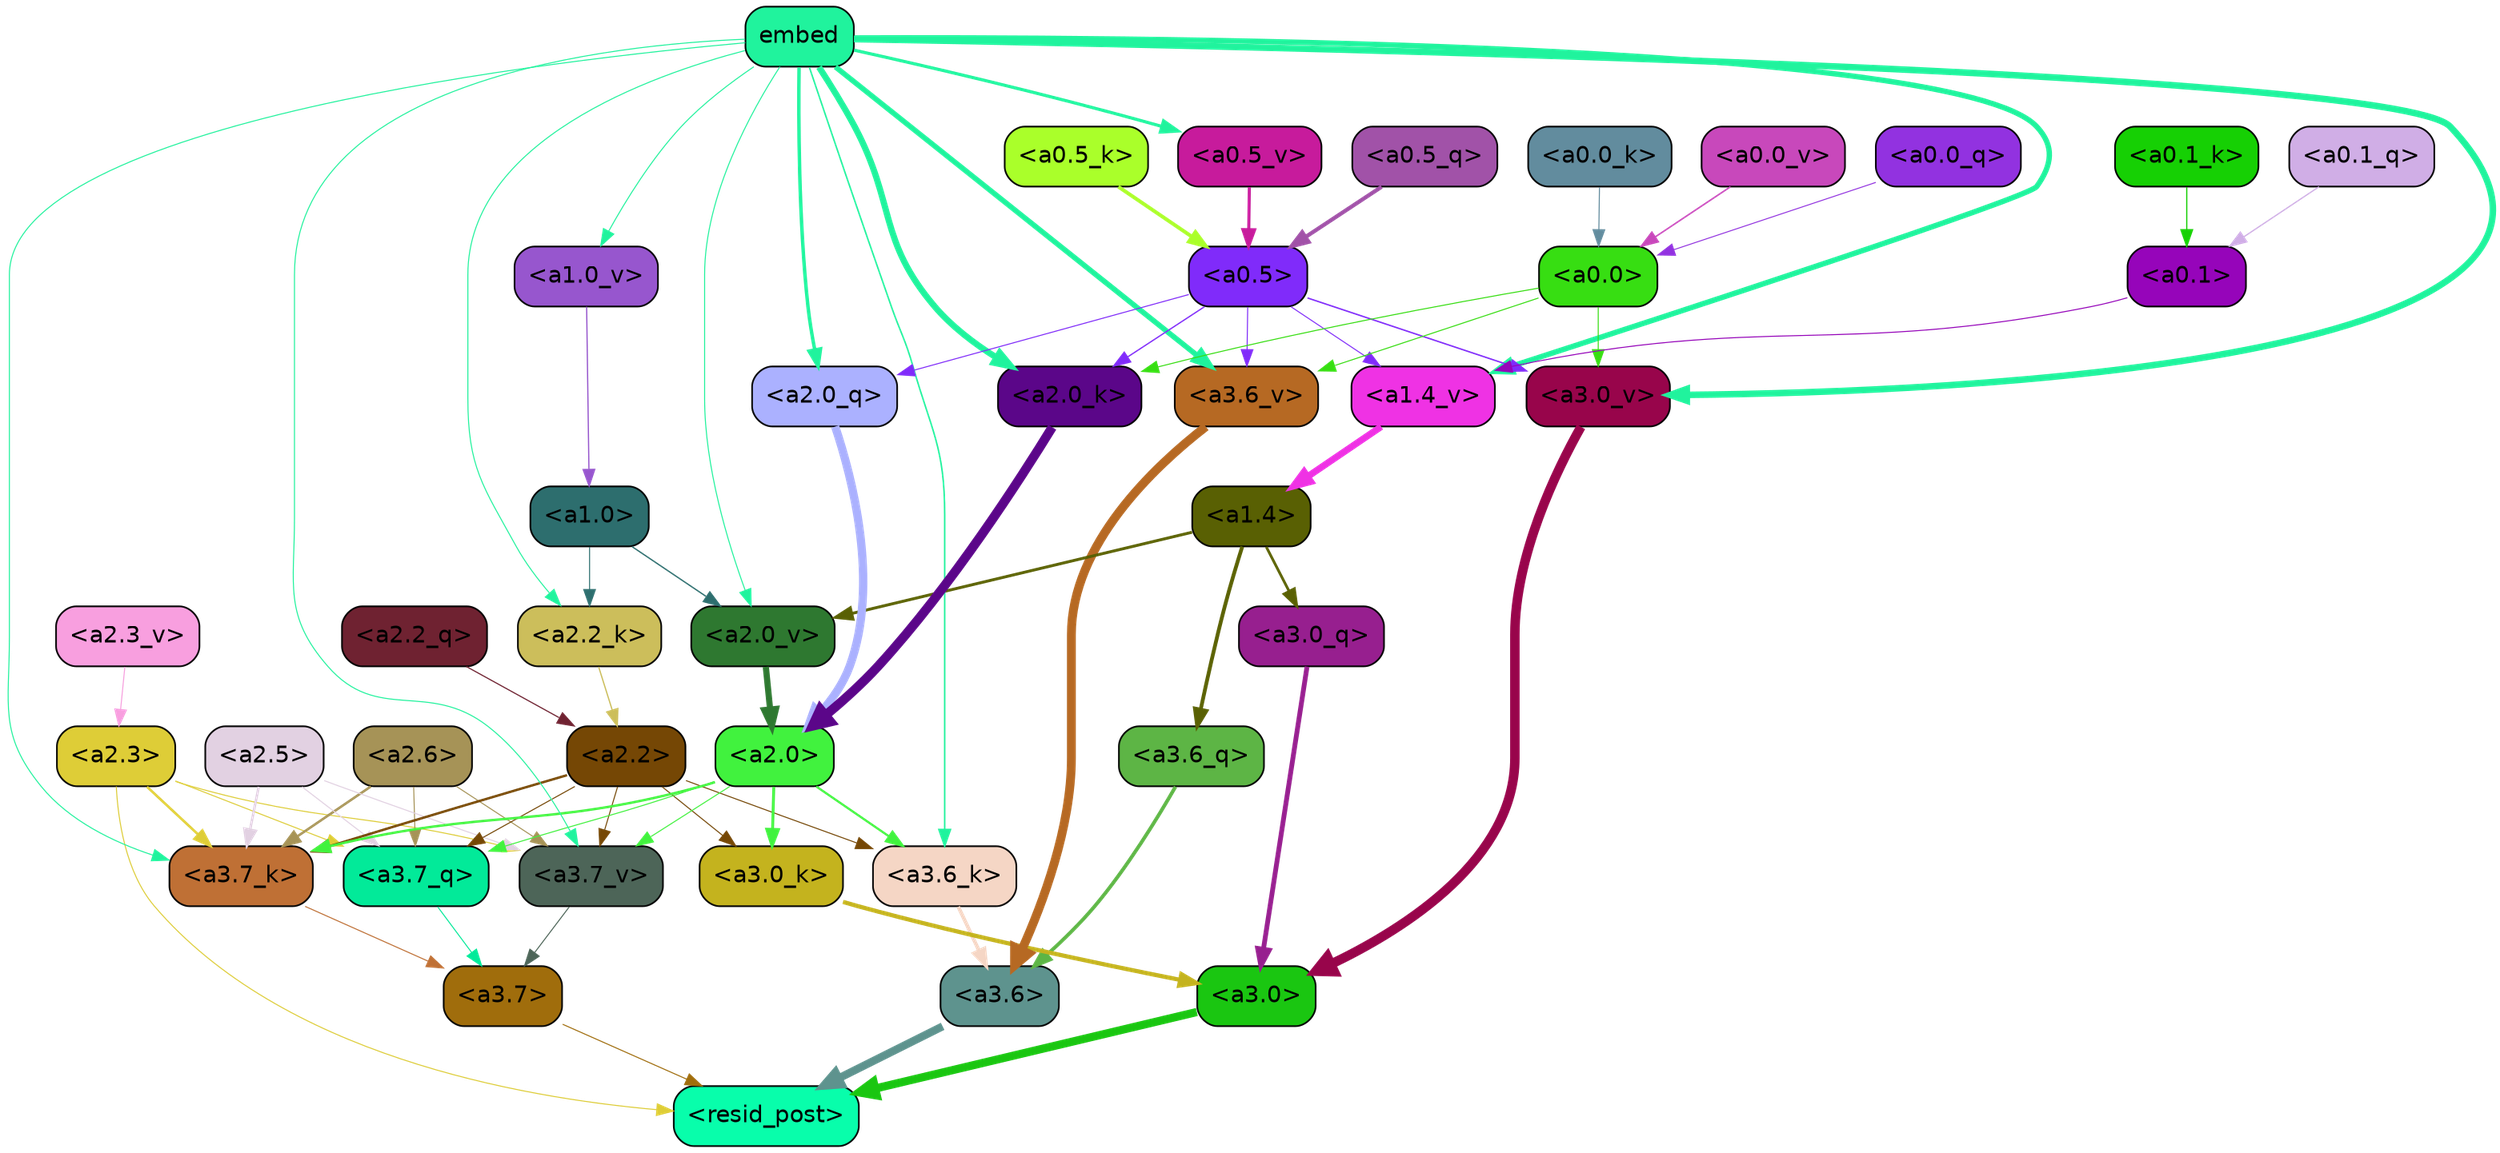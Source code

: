 strict digraph "" {
	graph [bgcolor=transparent,
		layout=dot,
		overlap=false,
		splines=true
	];
	"<a3.7>"	[color=black,
		fillcolor="#a06d0c",
		fontname=Helvetica,
		shape=box,
		style="filled, rounded"];
	"<resid_post>"	[color=black,
		fillcolor="#08feab",
		fontname=Helvetica,
		shape=box,
		style="filled, rounded"];
	"<a3.7>" -> "<resid_post>"	[color="#a06d0c",
		penwidth=0.6];
	"<a3.6>"	[color=black,
		fillcolor="#5e938e",
		fontname=Helvetica,
		shape=box,
		style="filled, rounded"];
	"<a3.6>" -> "<resid_post>"	[color="#5e938e",
		penwidth=4.746312499046326];
	"<a3.0>"	[color=black,
		fillcolor="#1ac611",
		fontname=Helvetica,
		shape=box,
		style="filled, rounded"];
	"<a3.0>" -> "<resid_post>"	[color="#1ac611",
		penwidth=4.896343111991882];
	"<a2.3>"	[color=black,
		fillcolor="#decd37",
		fontname=Helvetica,
		shape=box,
		style="filled, rounded"];
	"<a2.3>" -> "<resid_post>"	[color="#decd37",
		penwidth=0.6];
	"<a3.7_q>"	[color=black,
		fillcolor="#02ea99",
		fontname=Helvetica,
		shape=box,
		style="filled, rounded"];
	"<a2.3>" -> "<a3.7_q>"	[color="#decd37",
		penwidth=0.6];
	"<a3.7_k>"	[color=black,
		fillcolor="#bf7035",
		fontname=Helvetica,
		shape=box,
		style="filled, rounded"];
	"<a2.3>" -> "<a3.7_k>"	[color="#decd37",
		penwidth=1.467104621231556];
	"<a3.7_v>"	[color=black,
		fillcolor="#4d6558",
		fontname=Helvetica,
		shape=box,
		style="filled, rounded"];
	"<a2.3>" -> "<a3.7_v>"	[color="#decd37",
		penwidth=0.6];
	"<a3.7_q>" -> "<a3.7>"	[color="#02ea99",
		penwidth=0.6];
	"<a3.6_q>"	[color=black,
		fillcolor="#5db545",
		fontname=Helvetica,
		shape=box,
		style="filled, rounded"];
	"<a3.6_q>" -> "<a3.6>"	[color="#5db545",
		penwidth=2.160832464694977];
	"<a3.0_q>"	[color=black,
		fillcolor="#971f8f",
		fontname=Helvetica,
		shape=box,
		style="filled, rounded"];
	"<a3.0_q>" -> "<a3.0>"	[color="#971f8f",
		penwidth=2.870753765106201];
	"<a3.7_k>" -> "<a3.7>"	[color="#bf7035",
		penwidth=0.6];
	"<a3.6_k>"	[color=black,
		fillcolor="#f5d6c5",
		fontname=Helvetica,
		shape=box,
		style="filled, rounded"];
	"<a3.6_k>" -> "<a3.6>"	[color="#f5d6c5",
		penwidth=2.13908451795578];
	"<a3.0_k>"	[color=black,
		fillcolor="#c4b31e",
		fontname=Helvetica,
		shape=box,
		style="filled, rounded"];
	"<a3.0_k>" -> "<a3.0>"	[color="#c4b31e",
		penwidth=2.520303964614868];
	"<a3.7_v>" -> "<a3.7>"	[color="#4d6558",
		penwidth=0.6];
	"<a3.6_v>"	[color=black,
		fillcolor="#b66923",
		fontname=Helvetica,
		shape=box,
		style="filled, rounded"];
	"<a3.6_v>" -> "<a3.6>"	[color="#b66923",
		penwidth=5.297133803367615];
	"<a3.0_v>"	[color=black,
		fillcolor="#98054b",
		fontname=Helvetica,
		shape=box,
		style="filled, rounded"];
	"<a3.0_v>" -> "<a3.0>"	[color="#98054b",
		penwidth=5.680712580680847];
	"<a2.6>"	[color=black,
		fillcolor="#a69357",
		fontname=Helvetica,
		shape=box,
		style="filled, rounded"];
	"<a2.6>" -> "<a3.7_q>"	[color="#a69357",
		penwidth=0.6];
	"<a2.6>" -> "<a3.7_k>"	[color="#a69357",
		penwidth=1.4453159049153328];
	"<a2.6>" -> "<a3.7_v>"	[color="#a69357",
		penwidth=0.6];
	"<a2.5>"	[color=black,
		fillcolor="#e2d1e2",
		fontname=Helvetica,
		shape=box,
		style="filled, rounded"];
	"<a2.5>" -> "<a3.7_q>"	[color="#e2d1e2",
		penwidth=0.6];
	"<a2.5>" -> "<a3.7_k>"	[color="#e2d1e2",
		penwidth=1.4526091292500496];
	"<a2.5>" -> "<a3.7_v>"	[color="#e2d1e2",
		penwidth=0.6];
	"<a2.2>"	[color=black,
		fillcolor="#754705",
		fontname=Helvetica,
		shape=box,
		style="filled, rounded"];
	"<a2.2>" -> "<a3.7_q>"	[color="#754705",
		penwidth=0.6];
	"<a2.2>" -> "<a3.7_k>"	[color="#754705",
		penwidth=1.4310357049107552];
	"<a2.2>" -> "<a3.6_k>"	[color="#754705",
		penwidth=0.6];
	"<a2.2>" -> "<a3.0_k>"	[color="#754705",
		penwidth=0.6];
	"<a2.2>" -> "<a3.7_v>"	[color="#754705",
		penwidth=0.6];
	"<a2.0>"	[color=black,
		fillcolor="#41f23e",
		fontname=Helvetica,
		shape=box,
		style="filled, rounded"];
	"<a2.0>" -> "<a3.7_q>"	[color="#41f23e",
		penwidth=0.6];
	"<a2.0>" -> "<a3.7_k>"	[color="#41f23e",
		penwidth=1.4314699843525887];
	"<a2.0>" -> "<a3.6_k>"	[color="#41f23e",
		penwidth=1.2950235605239868];
	"<a2.0>" -> "<a3.0_k>"	[color="#41f23e",
		penwidth=1.712992787361145];
	"<a2.0>" -> "<a3.7_v>"	[color="#41f23e",
		penwidth=0.6];
	"<a1.4>"	[color=black,
		fillcolor="#596003",
		fontname=Helvetica,
		shape=box,
		style="filled, rounded"];
	"<a1.4>" -> "<a3.6_q>"	[color="#596003",
		penwidth=2.2719132900238037];
	"<a1.4>" -> "<a3.0_q>"	[color="#596003",
		penwidth=1.5932877659797668];
	"<a2.0_v>"	[color=black,
		fillcolor="#2e7830",
		fontname=Helvetica,
		shape=box,
		style="filled, rounded"];
	"<a1.4>" -> "<a2.0_v>"	[color="#596003",
		penwidth=1.7291951477527618];
	embed	[color=black,
		fillcolor="#20f39d",
		fontname=Helvetica,
		shape=box,
		style="filled, rounded"];
	embed -> "<a3.7_k>"	[color="#20f39d",
		penwidth=0.6];
	embed -> "<a3.6_k>"	[color="#20f39d",
		penwidth=0.891706109046936];
	embed -> "<a3.7_v>"	[color="#20f39d",
		penwidth=0.6];
	embed -> "<a3.6_v>"	[color="#20f39d",
		penwidth=3.1766927242279053];
	embed -> "<a3.0_v>"	[color="#20f39d",
		penwidth=3.9005755856633186];
	"<a2.0_q>"	[color=black,
		fillcolor="#abb1ff",
		fontname=Helvetica,
		shape=box,
		style="filled, rounded"];
	embed -> "<a2.0_q>"	[color="#20f39d",
		penwidth=2.0615941286087036];
	"<a2.2_k>"	[color=black,
		fillcolor="#ccbe5b",
		fontname=Helvetica,
		shape=box,
		style="filled, rounded"];
	embed -> "<a2.2_k>"	[color="#20f39d",
		penwidth=0.6];
	"<a2.0_k>"	[color=black,
		fillcolor="#5b0689",
		fontname=Helvetica,
		shape=box,
		style="filled, rounded"];
	embed -> "<a2.0_k>"	[color="#20f39d",
		penwidth=3.732139825820923];
	embed -> "<a2.0_v>"	[color="#20f39d",
		penwidth=0.6];
	"<a1.4_v>"	[color=black,
		fillcolor="#ef32e4",
		fontname=Helvetica,
		shape=box,
		style="filled, rounded"];
	embed -> "<a1.4_v>"	[color="#20f39d",
		penwidth=3.2134487628936768];
	"<a1.0_v>"	[color=black,
		fillcolor="#9756ce",
		fontname=Helvetica,
		shape=box,
		style="filled, rounded"];
	embed -> "<a1.0_v>"	[color="#20f39d",
		penwidth=0.6];
	"<a0.5_v>"	[color=black,
		fillcolor="#c71b9c",
		fontname=Helvetica,
		shape=box,
		style="filled, rounded"];
	embed -> "<a0.5_v>"	[color="#20f39d",
		penwidth=1.8672502040863037];
	"<a0.5>"	[color=black,
		fillcolor="#802bfa",
		fontname=Helvetica,
		shape=box,
		style="filled, rounded"];
	"<a0.5>" -> "<a3.6_v>"	[color="#802bfa",
		penwidth=0.6];
	"<a0.5>" -> "<a3.0_v>"	[color="#802bfa",
		penwidth=0.8493617177009583];
	"<a0.5>" -> "<a2.0_q>"	[color="#802bfa",
		penwidth=0.6];
	"<a0.5>" -> "<a2.0_k>"	[color="#802bfa",
		penwidth=0.7637084722518921];
	"<a0.5>" -> "<a1.4_v>"	[color="#802bfa",
		penwidth=0.6];
	"<a0.0>"	[color=black,
		fillcolor="#37de12",
		fontname=Helvetica,
		shape=box,
		style="filled, rounded"];
	"<a0.0>" -> "<a3.6_v>"	[color="#37de12",
		penwidth=0.6];
	"<a0.0>" -> "<a3.0_v>"	[color="#37de12",
		penwidth=0.6];
	"<a0.0>" -> "<a2.0_k>"	[color="#37de12",
		penwidth=0.6];
	"<a2.2_q>"	[color=black,
		fillcolor="#6f2231",
		fontname=Helvetica,
		shape=box,
		style="filled, rounded"];
	"<a2.2_q>" -> "<a2.2>"	[color="#6f2231",
		penwidth=0.6677633281797171];
	"<a2.0_q>" -> "<a2.0>"	[color="#abb1ff",
		penwidth=4.966194009408355];
	"<a2.2_k>" -> "<a2.2>"	[color="#ccbe5b",
		penwidth=0.7399393804371357];
	"<a2.0_k>" -> "<a2.0>"	[color="#5b0689",
		penwidth=5.5817058570683];
	"<a2.3_v>"	[color=black,
		fillcolor="#f89fdf",
		fontname=Helvetica,
		shape=box,
		style="filled, rounded"];
	"<a2.3_v>" -> "<a2.3>"	[color="#f89fdf",
		penwidth=0.6];
	"<a2.0_v>" -> "<a2.0>"	[color="#2e7830",
		penwidth=3.7102378383278847];
	"<a1.0>"	[color=black,
		fillcolor="#2d6e6e",
		fontname=Helvetica,
		shape=box,
		style="filled, rounded"];
	"<a1.0>" -> "<a2.2_k>"	[color="#2d6e6e",
		penwidth=0.6];
	"<a1.0>" -> "<a2.0_v>"	[color="#2d6e6e",
		penwidth=0.7823128998279572];
	"<a1.4_v>" -> "<a1.4>"	[color="#ef32e4",
		penwidth=4.028138041496277];
	"<a1.0_v>" -> "<a1.0>"	[color="#9756ce",
		penwidth=0.7187004089355469];
	"<a0.1>"	[color=black,
		fillcolor="#9605ba",
		fontname=Helvetica,
		shape=box,
		style="filled, rounded"];
	"<a0.1>" -> "<a1.4_v>"	[color="#9605ba",
		penwidth=0.6];
	"<a0.5_q>"	[color=black,
		fillcolor="#a152a8",
		fontname=Helvetica,
		shape=box,
		style="filled, rounded"];
	"<a0.5_q>" -> "<a0.5>"	[color="#a152a8",
		penwidth=2.3771026134490967];
	"<a0.1_q>"	[color=black,
		fillcolor="#d0aee6",
		fontname=Helvetica,
		shape=box,
		style="filled, rounded"];
	"<a0.1_q>" -> "<a0.1>"	[color="#d0aee6",
		penwidth=0.7368991374969482];
	"<a0.0_q>"	[color=black,
		fillcolor="#9232e0",
		fontname=Helvetica,
		shape=box,
		style="filled, rounded"];
	"<a0.0_q>" -> "<a0.0>"	[color="#9232e0",
		penwidth=0.6];
	"<a0.5_k>"	[color=black,
		fillcolor="#aaff2a",
		fontname=Helvetica,
		shape=box,
		style="filled, rounded"];
	"<a0.5_k>" -> "<a0.5>"	[color="#aaff2a",
		penwidth=2.2010657787323];
	"<a0.1_k>"	[color=black,
		fillcolor="#16d004",
		fontname=Helvetica,
		shape=box,
		style="filled, rounded"];
	"<a0.1_k>" -> "<a0.1>"	[color="#16d004",
		penwidth=0.7254314422607422];
	"<a0.0_k>"	[color=black,
		fillcolor="#628c9e",
		fontname=Helvetica,
		shape=box,
		style="filled, rounded"];
	"<a0.0_k>" -> "<a0.0>"	[color="#628c9e",
		penwidth=0.6203725337982178];
	"<a0.5_v>" -> "<a0.5>"	[color="#c71b9c",
		penwidth=1.8365508317947388];
	"<a0.0_v>"	[color=black,
		fillcolor="#c848bb",
		fontname=Helvetica,
		shape=box,
		style="filled, rounded"];
	"<a0.0_v>" -> "<a0.0>"	[color="#c848bb",
		penwidth=0.8879287242889404];
}
